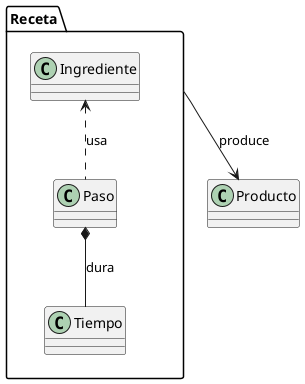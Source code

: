 @startuml
left to right direction
package Receta {
top to bottom direction

    class Ingrediente
    class Paso
    class Tiempo

    Ingrediente <.. Paso: usa
    Paso *-- Tiempo: dura

}
Receta --> Producto : produce
class Producto
@enduml